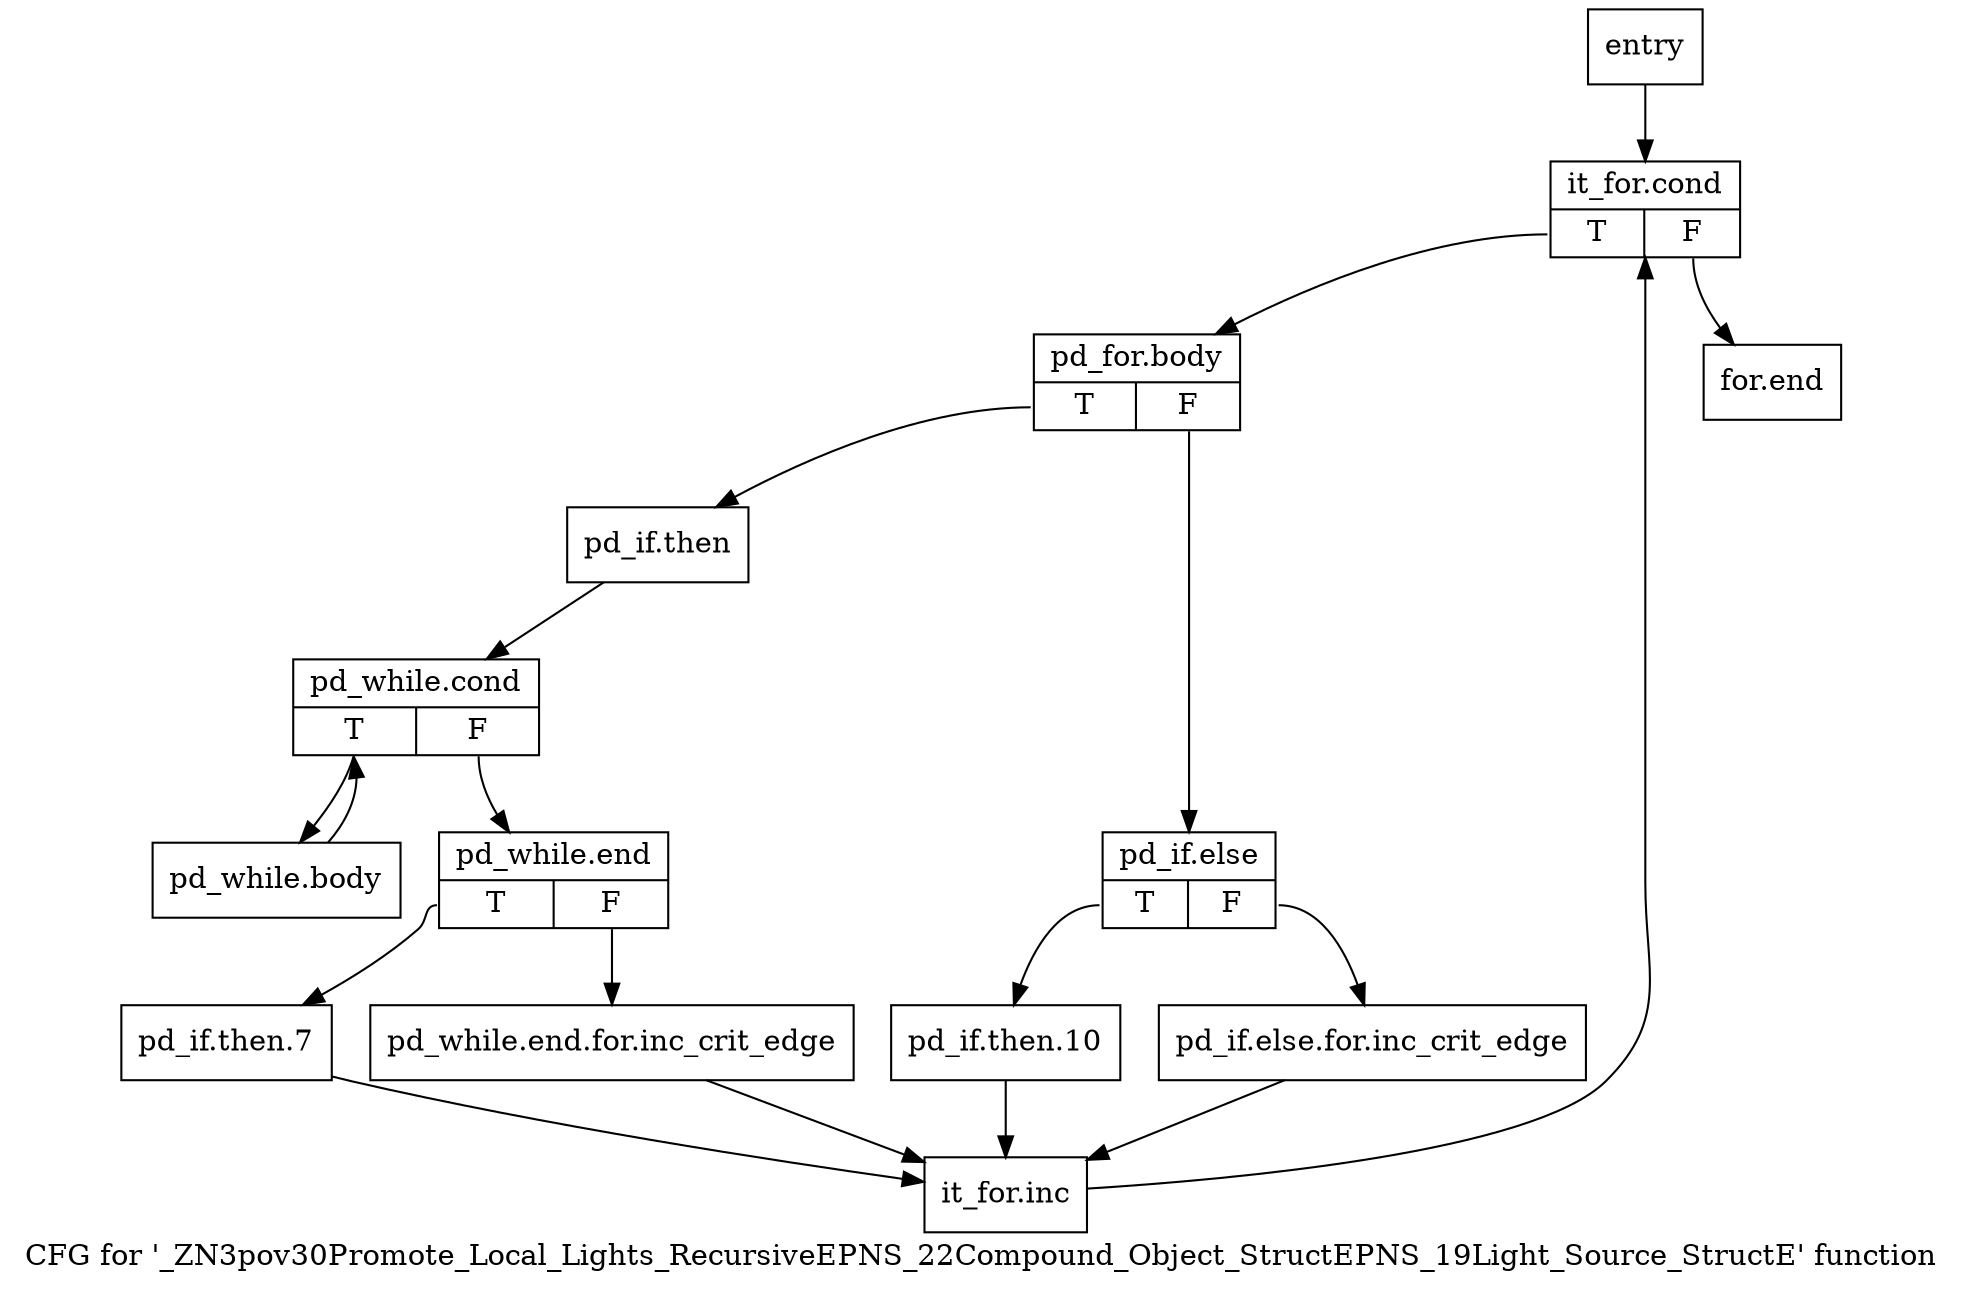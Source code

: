 digraph "CFG for '_ZN3pov30Promote_Local_Lights_RecursiveEPNS_22Compound_Object_StructEPNS_19Light_Source_StructE' function" {
	label="CFG for '_ZN3pov30Promote_Local_Lights_RecursiveEPNS_22Compound_Object_StructEPNS_19Light_Source_StructE' function";

	Node0x13b48b0 [shape=record,label="{entry}"];
	Node0x13b48b0 -> Node0x13b4900;
	Node0x13b4900 [shape=record,label="{it_for.cond|{<s0>T|<s1>F}}"];
	Node0x13b4900:s0 -> Node0x13b4950;
	Node0x13b4900:s1 -> Node0x13b4cc0;
	Node0x13b4950 [shape=record,label="{pd_for.body|{<s0>T|<s1>F}}"];
	Node0x13b4950:s0 -> Node0x13b49a0;
	Node0x13b4950:s1 -> Node0x13b4b80;
	Node0x13b49a0 [shape=record,label="{pd_if.then}"];
	Node0x13b49a0 -> Node0x13b49f0;
	Node0x13b49f0 [shape=record,label="{pd_while.cond|{<s0>T|<s1>F}}"];
	Node0x13b49f0:s0 -> Node0x13b4a40;
	Node0x13b49f0:s1 -> Node0x13b4a90;
	Node0x13b4a40 [shape=record,label="{pd_while.body}"];
	Node0x13b4a40 -> Node0x13b49f0;
	Node0x13b4a90 [shape=record,label="{pd_while.end|{<s0>T|<s1>F}}"];
	Node0x13b4a90:s0 -> Node0x13b4b30;
	Node0x13b4a90:s1 -> Node0x13b4ae0;
	Node0x13b4ae0 [shape=record,label="{pd_while.end.for.inc_crit_edge}"];
	Node0x13b4ae0 -> Node0x13b4c70;
	Node0x13b4b30 [shape=record,label="{pd_if.then.7}"];
	Node0x13b4b30 -> Node0x13b4c70;
	Node0x13b4b80 [shape=record,label="{pd_if.else|{<s0>T|<s1>F}}"];
	Node0x13b4b80:s0 -> Node0x13b4c20;
	Node0x13b4b80:s1 -> Node0x13b4bd0;
	Node0x13b4bd0 [shape=record,label="{pd_if.else.for.inc_crit_edge}"];
	Node0x13b4bd0 -> Node0x13b4c70;
	Node0x13b4c20 [shape=record,label="{pd_if.then.10}"];
	Node0x13b4c20 -> Node0x13b4c70;
	Node0x13b4c70 [shape=record,label="{it_for.inc}"];
	Node0x13b4c70 -> Node0x13b4900;
	Node0x13b4cc0 [shape=record,label="{for.end}"];
}

